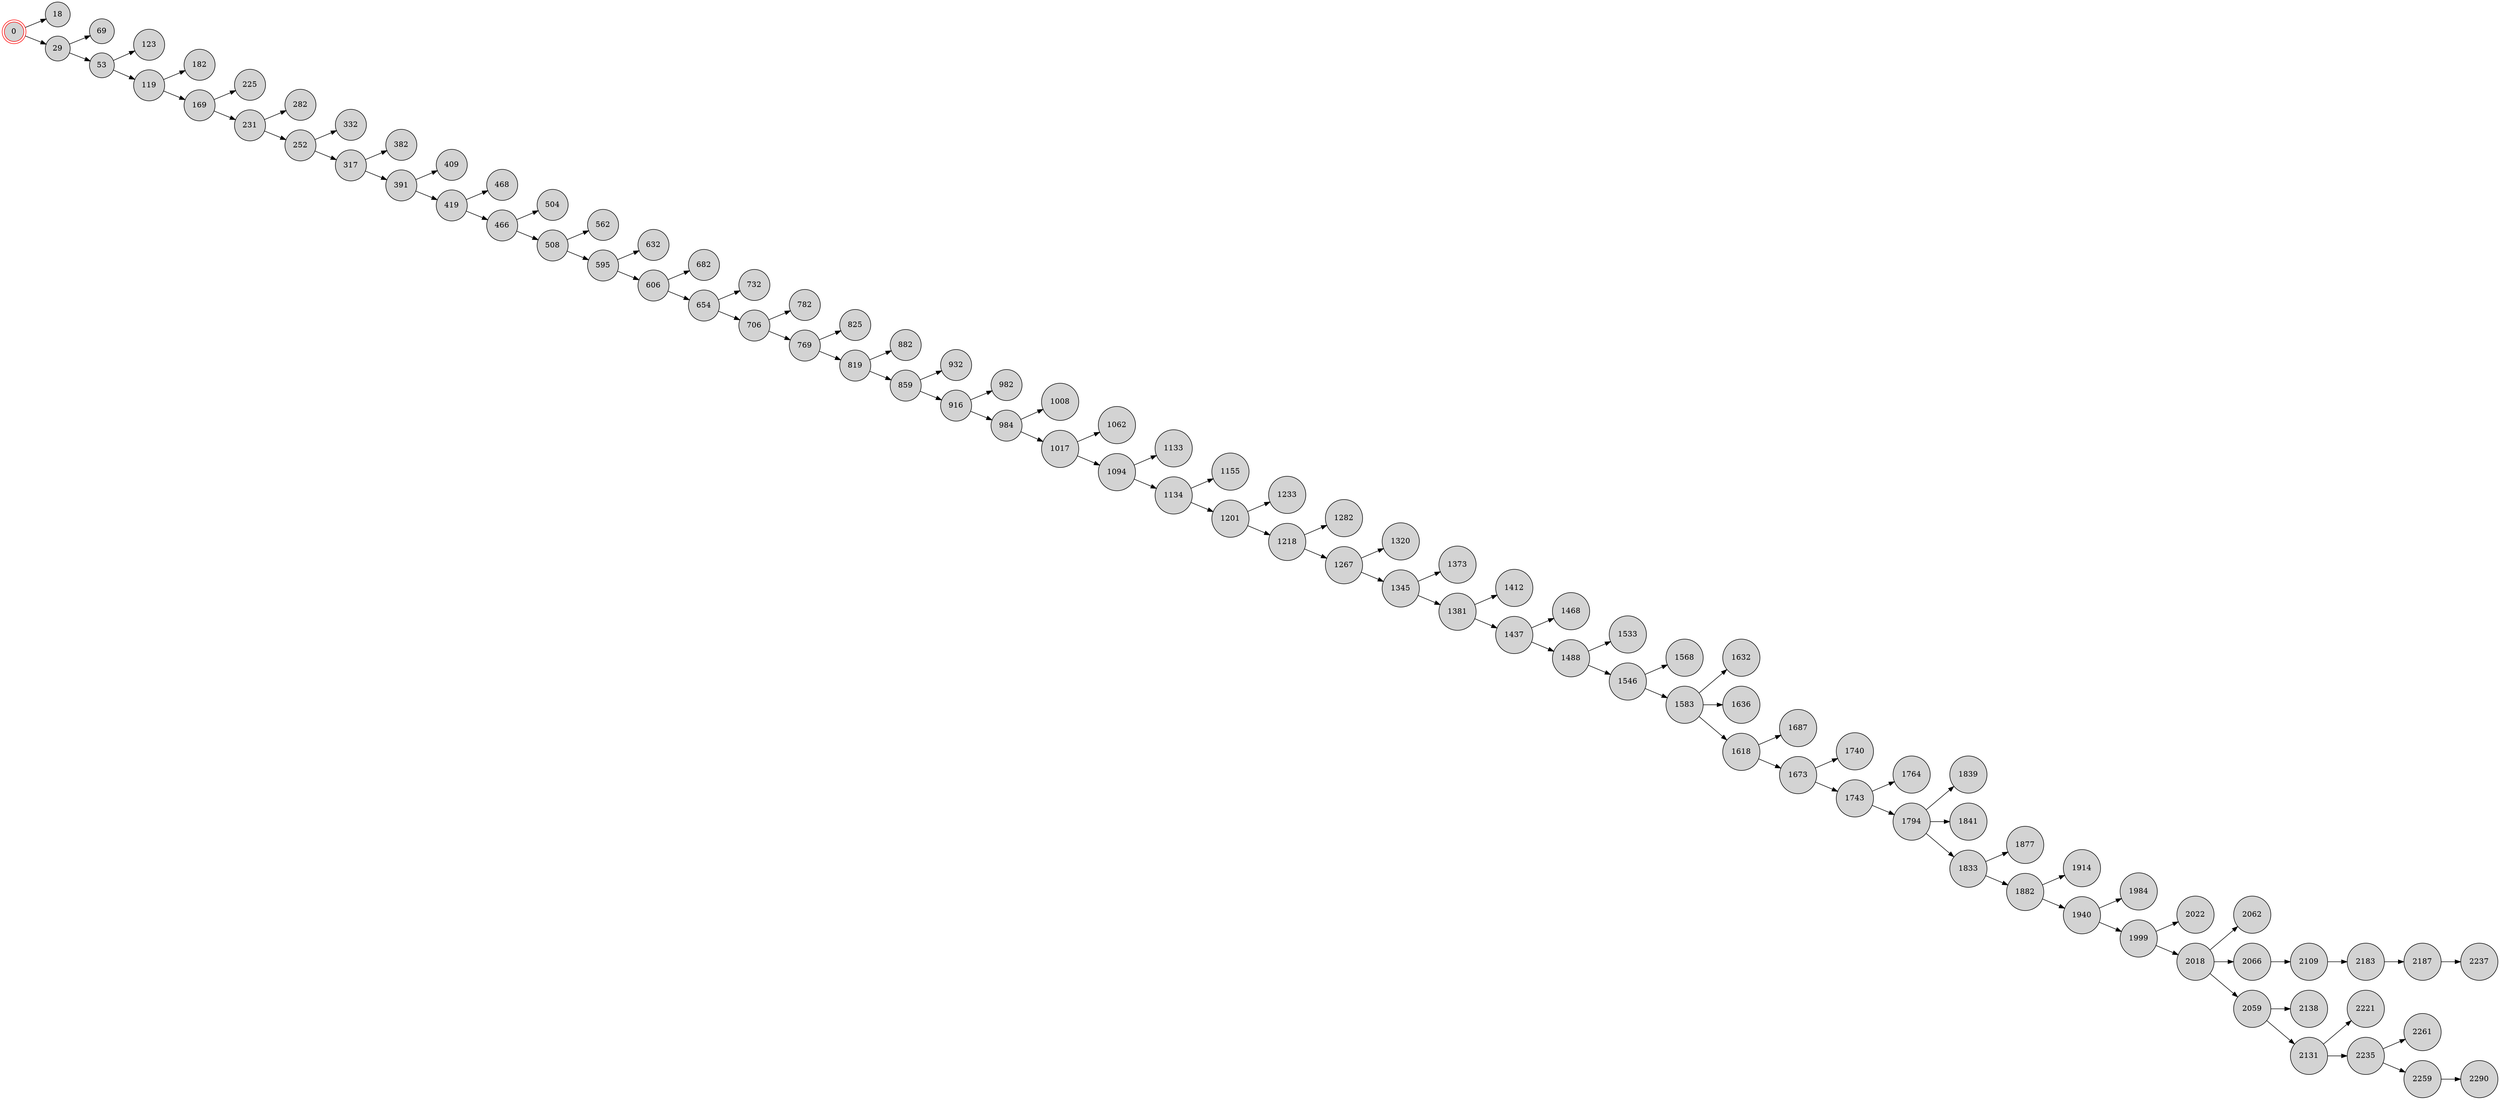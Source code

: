 digraph BlockchainTree {
    rankdir=LR;
    node [shape=circle, style=filled, fillcolor=lightgray];

    0 [shape=doublecircle, color=red];
    0 -> 18;
    0 -> 29;
    29 -> 69;
    29 -> 53;
    53 -> 123;
    53 -> 119;
    119 -> 182;
    119 -> 169;
    169 -> 225;
    169 -> 231;
    231 -> 282;
    231 -> 252;
    252 -> 332;
    252 -> 317;
    317 -> 382;
    317 -> 391;
    391 -> 409;
    391 -> 419;
    419 -> 468;
    419 -> 466;
    466 -> 504;
    466 -> 508;
    508 -> 562;
    508 -> 595;
    595 -> 632;
    595 -> 606;
    606 -> 682;
    606 -> 654;
    654 -> 732;
    654 -> 706;
    706 -> 782;
    706 -> 769;
    769 -> 825;
    769 -> 819;
    819 -> 882;
    819 -> 859;
    859 -> 932;
    859 -> 916;
    916 -> 982;
    916 -> 984;
    984 -> 1008;
    984 -> 1017;
    1017 -> 1062;
    1017 -> 1094;
    1094 -> 1133;
    1094 -> 1134;
    1134 -> 1155;
    1134 -> 1201;
    1201 -> 1233;
    1201 -> 1218;
    1218 -> 1282;
    1218 -> 1267;
    1267 -> 1320;
    1267 -> 1345;
    1345 -> 1373;
    1345 -> 1381;
    1381 -> 1412;
    1381 -> 1437;
    1437 -> 1468;
    1437 -> 1488;
    1488 -> 1533;
    1488 -> 1546;
    1546 -> 1568;
    1546 -> 1583;
    1583 -> 1632;
    1583 -> 1636;
    1583 -> 1618;
    1618 -> 1687;
    1618 -> 1673;
    1673 -> 1740;
    1673 -> 1743;
    1743 -> 1764;
    1743 -> 1794;
    1794 -> 1839;
    1794 -> 1841;
    1794 -> 1833;
    1833 -> 1877;
    1833 -> 1882;
    1882 -> 1914;
    1882 -> 1940;
    1940 -> 1984;
    1940 -> 1999;
    1999 -> 2022;
    1999 -> 2018;
    2018 -> 2062;
    2018 -> 2066;
    2018 -> 2059;
    2059 -> 2138;
    2066 -> 2109;
    2109 -> 2183;
    2059 -> 2131;
    2131 -> 2221;
    2183 -> 2187;
    2131 -> 2235;
    2235 -> 2261;
    2187 -> 2237;
    2235 -> 2259;
    2259 -> 2290;
}
